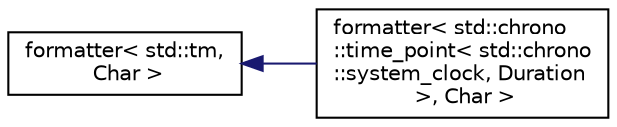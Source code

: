 digraph "Graphical Class Hierarchy"
{
 // INTERACTIVE_SVG=YES
  edge [fontname="Helvetica",fontsize="10",labelfontname="Helvetica",labelfontsize="10"];
  node [fontname="Helvetica",fontsize="10",shape=record];
  rankdir="LR";
  Node1 [label="formatter\< std::tm,\l Char \>",height=0.2,width=0.4,color="black", fillcolor="white", style="filled",URL="$structformatter_3_01std_1_1tm_00_01_char_01_4.html"];
  Node1 -> Node2 [dir="back",color="midnightblue",fontsize="10",style="solid",fontname="Helvetica"];
  Node2 [label="formatter\< std::chrono\l::time_point\< std::chrono\l::system_clock, Duration\l \>, Char \>",height=0.2,width=0.4,color="black", fillcolor="white", style="filled",URL="$structformatter_3_01std_1_1chrono_1_1time__point_3_01std_1_1chrono_1_1system__clock_00_01_duration_01_4_00_01_char_01_4.html"];
}
